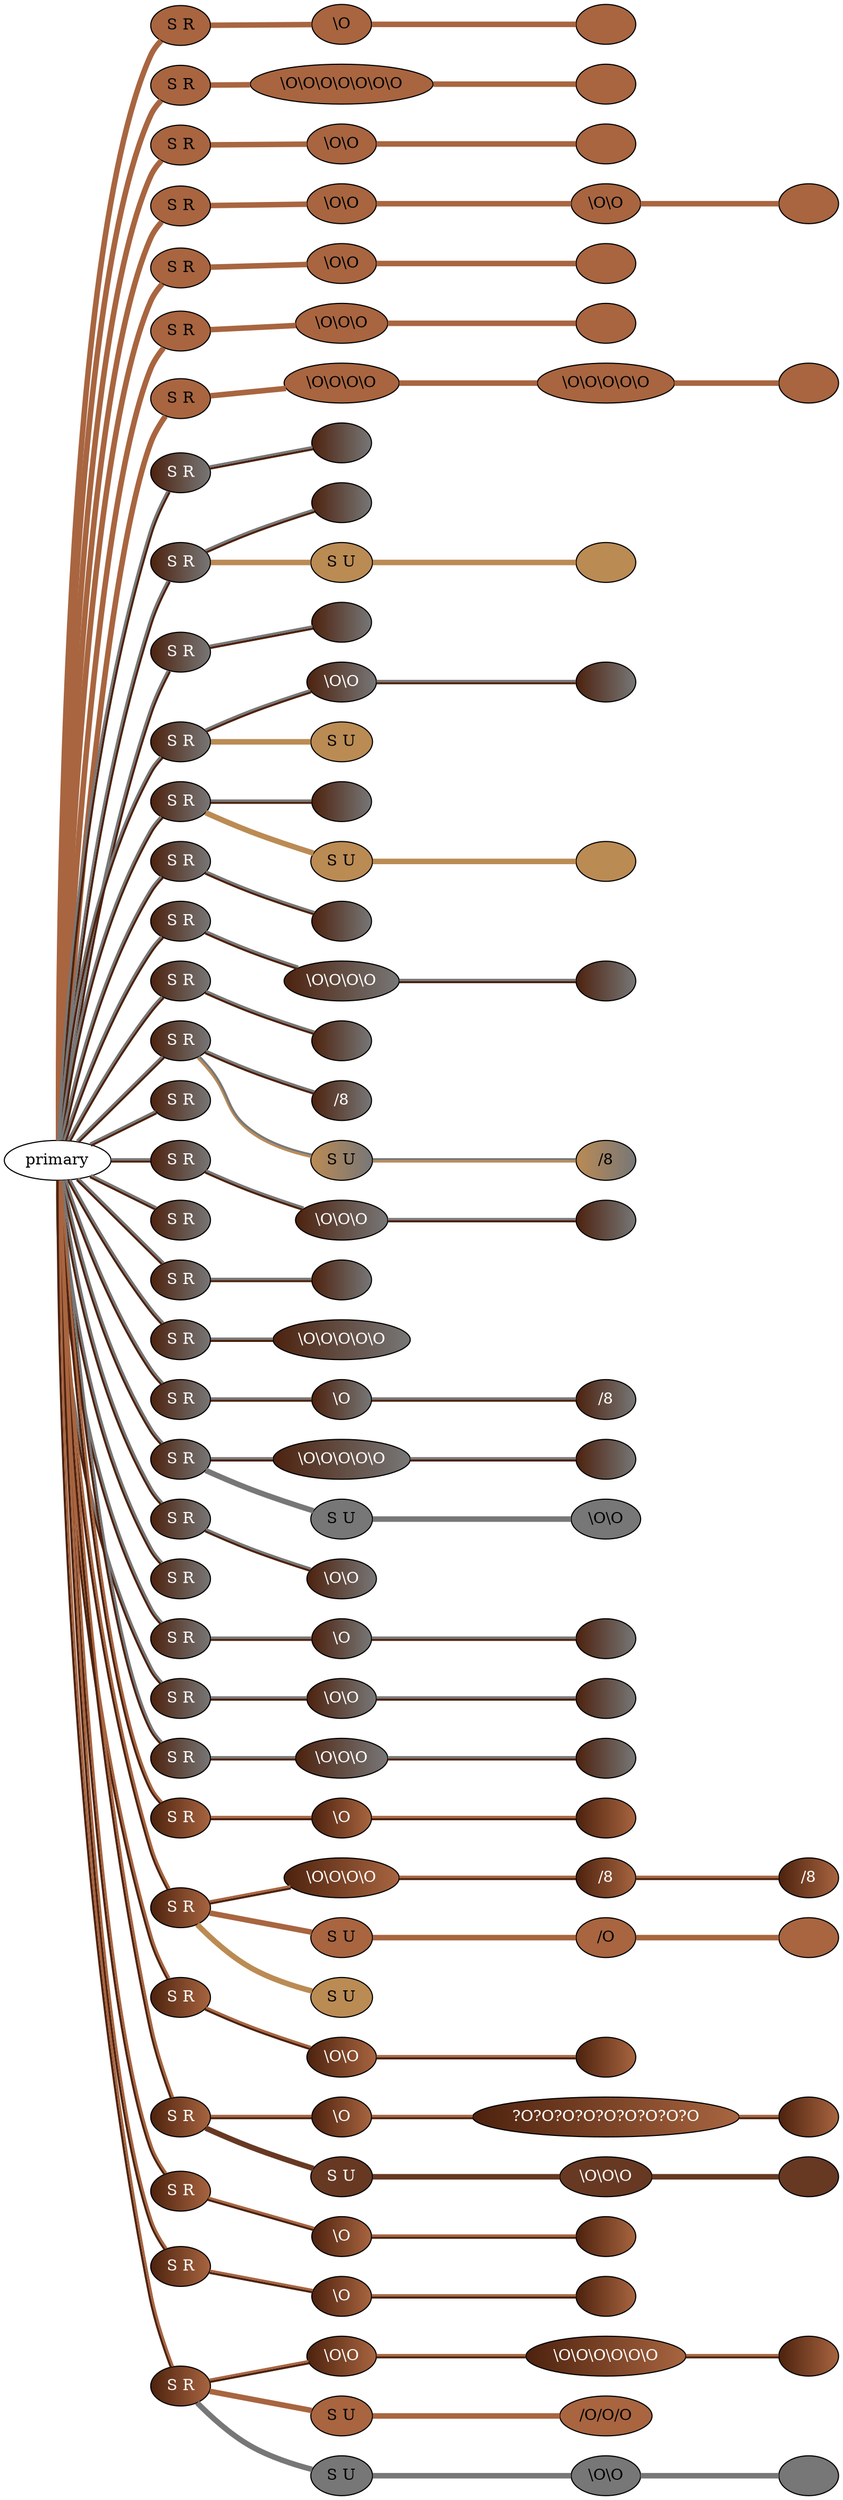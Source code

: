 graph {
 graph [rankdir=LR]
"1" [qtype="pendant_node", pendant_colors="#A86540", pendant_ply="S", pendant_attach="R", pendant_length="28.5", label="S R", style=filled, fillcolor="#A86540", fontcolor="#000000"]
"primary" -- "1" [qtype="pendant_link",penwidth=5,color="#A86540"]
"1:0" [qtype="knot_node", knot_value="1", knot_type="S", knot_position="9.0", knot_spin="Z", label="\\O", style=filled, fillcolor="#A86540" , fontcolor="#000000"]
"1" -- "1:0" [qtype="knot_link",penwidth=5,color="#A86540"]
"1:1" [qtype="knot_node", knot_value="5", knot_type="L^", knot_position="16.5", knot_spin="S", label="", style=filled, fillcolor="#A86540" , fontcolor="#000000"]
"1:0" -- "1:1" [qtype="knot_link",penwidth=5,color="#A86540"]
"2" [qtype="pendant_node", pendant_colors="#A86540", pendant_ply="S", pendant_attach="R", pendant_length="37.5", label="S R", style=filled, fillcolor="#A86540", fontcolor="#000000"]
"primary" -- "2" [qtype="pendant_link",penwidth=5,color="#A86540"]
"2:0" [qtype="knot_node", knot_value="7", knot_type="S", knot_position="9.0", knot_spin="Z", label="\\O\\O\\O\\O\\O\\O\\O", style=filled, fillcolor="#A86540" , fontcolor="#000000"]
"2" -- "2:0" [qtype="knot_link",penwidth=5,color="#A86540"]
"2:1" [qtype="knot_node", knot_value="4", knot_type="L^", knot_position="14.5", knot_spin="S", label="", style=filled, fillcolor="#A86540" , fontcolor="#000000"]
"2:0" -- "2:1" [qtype="knot_link",penwidth=5,color="#A86540"]
"3" [qtype="pendant_node", pendant_colors="#A86540", pendant_ply="S", pendant_attach="R", pendant_length="42.5", label="S R", style=filled, fillcolor="#A86540", fontcolor="#000000"]
"primary" -- "3" [qtype="pendant_link",penwidth=5,color="#A86540"]
"3:0" [qtype="knot_node", knot_value="2", knot_type="S", knot_position="9.5", knot_spin="Z", label="\\O\\O", style=filled, fillcolor="#A86540" , fontcolor="#000000"]
"3" -- "3:0" [qtype="knot_link",penwidth=5,color="#A86540"]
"3:1" [qtype="knot_node", knot_value="6", knot_type="L^", knot_position="16.5", knot_spin="S", label="", style=filled, fillcolor="#A86540" , fontcolor="#000000"]
"3:0" -- "3:1" [qtype="knot_link",penwidth=5,color="#A86540"]
"4" [qtype="pendant_node", pendant_colors="#A86540", pendant_ply="S", pendant_attach="R", pendant_length="40.5", label="S R", style=filled, fillcolor="#A86540", fontcolor="#000000"]
"primary" -- "4" [qtype="pendant_link",penwidth=5,color="#A86540"]
"4:0" [qtype="knot_node", knot_value="2", knot_type="S", knot_position="3.5", knot_spin="Z", label="\\O\\O", style=filled, fillcolor="#A86540" , fontcolor="#000000"]
"4" -- "4:0" [qtype="knot_link",penwidth=5,color="#A86540"]
"4:1" [qtype="knot_node", knot_value="2", knot_type="S", knot_position="9.0", knot_spin="Z", label="\\O\\O", style=filled, fillcolor="#A86540" , fontcolor="#000000"]
"4:0" -- "4:1" [qtype="knot_link",penwidth=5,color="#A86540"]
"4:2" [qtype="knot_node", knot_value="5", knot_type="L^", knot_position="14.5", knot_spin="S", label="", style=filled, fillcolor="#A86540" , fontcolor="#000000"]
"4:1" -- "4:2" [qtype="knot_link",penwidth=5,color="#A86540"]
"5" [qtype="pendant_node", pendant_colors="#A86540", pendant_ply="S", pendant_attach="R", pendant_length="37.0", label="S R", style=filled, fillcolor="#A86540", fontcolor="#000000"]
"primary" -- "5" [qtype="pendant_link",penwidth=5,color="#A86540"]
"5:0" [qtype="knot_node", knot_value="2", knot_type="S", knot_position="9.0", knot_spin="Z", label="\\O\\O", style=filled, fillcolor="#A86540" , fontcolor="#000000"]
"5" -- "5:0" [qtype="knot_link",penwidth=5,color="#A86540"]
"5:1" [qtype="knot_node", knot_value="5", knot_type="L^", knot_position="16.0", knot_spin="S", label="", style=filled, fillcolor="#A86540" , fontcolor="#000000"]
"5:0" -- "5:1" [qtype="knot_link",penwidth=5,color="#A86540"]
"6" [qtype="pendant_node", pendant_colors="#A86540", pendant_ply="S", pendant_attach="R", pendant_length="46.0", label="S R", style=filled, fillcolor="#A86540", fontcolor="#000000"]
"primary" -- "6" [qtype="pendant_link",penwidth=5,color="#A86540"]
"6:0" [qtype="knot_node", knot_value="3", knot_type="S", knot_position="9.5", knot_spin="Z", label="\\O\\O\\O", style=filled, fillcolor="#A86540" , fontcolor="#000000"]
"6" -- "6:0" [qtype="knot_link",penwidth=5,color="#A86540"]
"6:1" [qtype="knot_node", knot_value="2", knot_type="L^", knot_position="16.0", knot_spin="S", label="", style=filled, fillcolor="#A86540" , fontcolor="#000000"]
"6:0" -- "6:1" [qtype="knot_link",penwidth=5,color="#A86540"]
"T1" [qtype="pendant_node", pendant_colors="#A86540", pendant_ply="S", pendant_attach="R", pendant_length="32.0", label="S R", style=filled, fillcolor="#A86540", fontcolor="#000000"]
"primary" -- "T1" [qtype="pendant_link",penwidth=5,color="#A86540"]
"T1:0" [qtype="knot_node", knot_value="4", knot_type="S", knot_position="3.0", knot_spin="Z", label="\\O\\O\\O\\O", style=filled, fillcolor="#A86540" , fontcolor="#000000"]
"T1" -- "T1:0" [qtype="knot_link",penwidth=5,color="#A86540"]
"T1:1" [qtype="knot_node", knot_value="5", knot_type="S", knot_position="8.0", knot_spin="Z", label="\\O\\O\\O\\O\\O", style=filled, fillcolor="#A86540" , fontcolor="#000000"]
"T1:0" -- "T1:1" [qtype="knot_link",penwidth=5,color="#A86540"]
"T1:2" [qtype="knot_node", knot_value="4", knot_type="L^", knot_position="18.0", knot_spin="S", label="", style=filled, fillcolor="#A86540" , fontcolor="#000000"]
"T1:1" -- "T1:2" [qtype="knot_link",penwidth=5,color="#A86540"]
"7" [qtype="pendant_node", pendant_colors="#4D220E:#777777", pendant_ply="S", pendant_attach="R", pendant_length="36.5", label="S R", style=filled, fillcolor="#4D220E:#777777", fontcolor="#ffffff"]
"primary" -- "7" [qtype="pendant_link",penwidth=2,color="#4D220E:#777777"]
"7:0" [qtype="knot_node", knot_value="2", knot_type="L^", knot_position="14.5", knot_spin="S", label="", style=filled, fillcolor="#4D220E:#777777" , fontcolor="#ffffff"]
"7" -- "7:0" [qtype="knot_link",penwidth=2,color="#4D220E:#777777"]
"8" [qtype="pendant_node", pendant_colors="#4D220E:#777777", pendant_ply="S", pendant_attach="R", pendant_length="34.5", label="S R", style=filled, fillcolor="#4D220E:#777777", fontcolor="#ffffff"]
"primary" -- "8" [qtype="pendant_link",penwidth=2,color="#4D220E:#777777"]
"8:0" [qtype="knot_node", knot_value="6", knot_type="L^", knot_position="14.5", knot_spin="S", label="", style=filled, fillcolor="#4D220E:#777777" , fontcolor="#ffffff"]
"8" -- "8:0" [qtype="knot_link",penwidth=2,color="#4D220E:#777777"]
"8s1" [qtype="pendant_node", pendant_colors="#BB8B54", pendant_ply="S", pendant_attach="U", pendant_length="14.5", label="S U", style=filled, fillcolor="#BB8B54", fontcolor="#000000"]
"8" -- "8s1" [qtype="pendant_link",penwidth=5,color="#BB8B54"]
"8s1:0" [qtype="knot_node", knot_value="3", knot_type="L^", knot_position="6.0", knot_spin="S", label="", style=filled, fillcolor="#BB8B54" , fontcolor="#000000"]
"8s1" -- "8s1:0" [qtype="knot_link",penwidth=5,color="#BB8B54"]
"9" [qtype="pendant_node", pendant_colors="#4D220E:#777777", pendant_ply="S", pendant_attach="R", pendant_length="37.0", label="S R", style=filled, fillcolor="#4D220E:#777777", fontcolor="#ffffff"]
"primary" -- "9" [qtype="pendant_link",penwidth=2,color="#4D220E:#777777"]
"9:0" [qtype="knot_node", knot_value="5", knot_type="L^", knot_position="15.0", knot_spin="S", label="", style=filled, fillcolor="#4D220E:#777777" , fontcolor="#ffffff"]
"9" -- "9:0" [qtype="knot_link",penwidth=2,color="#4D220E:#777777"]
"10" [qtype="pendant_node", pendant_colors="#4D220E:#777777", pendant_ply="S", pendant_attach="R", pendant_length="36.0", label="S R", style=filled, fillcolor="#4D220E:#777777", fontcolor="#ffffff"]
"primary" -- "10" [qtype="pendant_link",penwidth=2,color="#4D220E:#777777"]
"10:0" [qtype="knot_node", knot_value="2", knot_type="S", knot_position="7.5", knot_spin="Z", label="\\O\\O", style=filled, fillcolor="#4D220E:#777777" , fontcolor="#ffffff"]
"10" -- "10:0" [qtype="knot_link",penwidth=2,color="#4D220E:#777777"]
"10:1" [qtype="knot_node", knot_value="3", knot_type="L^", knot_position="15.0", knot_spin="S", label="", style=filled, fillcolor="#4D220E:#777777" , fontcolor="#ffffff"]
"10:0" -- "10:1" [qtype="knot_link",penwidth=2,color="#4D220E:#777777"]
"10s1" [qtype="pendant_node", pendant_colors="#BB8B54", pendant_ply="S", pendant_attach="U", pendant_length="13.0", label="S U", style=filled, fillcolor="#BB8B54", fontcolor="#000000"]
"10" -- "10s1" [qtype="pendant_link",penwidth=5,color="#BB8B54"]
"11" [qtype="pendant_node", pendant_colors="#4D220E:#777777", pendant_ply="S", pendant_attach="R", pendant_length="26.5", label="S R", style=filled, fillcolor="#4D220E:#777777", fontcolor="#ffffff"]
"primary" -- "11" [qtype="pendant_link",penwidth=2,color="#4D220E:#777777"]
"11:0" [qtype="knot_node", knot_value="6", knot_type="L^", knot_position="16.5", knot_spin="S", label="", style=filled, fillcolor="#4D220E:#777777" , fontcolor="#ffffff"]
"11" -- "11:0" [qtype="knot_link",penwidth=2,color="#4D220E:#777777"]
"11s1" [qtype="pendant_node", pendant_colors="#BB8B54", pendant_ply="S", pendant_attach="U", pendant_length="14.5", label="S U", style=filled, fillcolor="#BB8B54", fontcolor="#000000"]
"11" -- "11s1" [qtype="pendant_link",penwidth=5,color="#BB8B54"]
"11s1:0" [qtype="knot_node", knot_value="2", knot_type="L^", knot_position="7.5", knot_spin="S", label="", style=filled, fillcolor="#BB8B54" , fontcolor="#000000"]
"11s1" -- "11s1:0" [qtype="knot_link",penwidth=5,color="#BB8B54"]
"12" [qtype="pendant_node", pendant_colors="#4D220E:#777777", pendant_ply="S", pendant_attach="R", pendant_length="35.5", label="S R", style=filled, fillcolor="#4D220E:#777777", fontcolor="#ffffff"]
"primary" -- "12" [qtype="pendant_link",penwidth=2,color="#4D220E:#777777"]
"12:0" [qtype="knot_node", knot_value="5", knot_type="L^", knot_position="16.5", knot_spin="S", label="", style=filled, fillcolor="#4D220E:#777777" , fontcolor="#ffffff"]
"12" -- "12:0" [qtype="knot_link",penwidth=2,color="#4D220E:#777777"]
"T2" [qtype="pendant_node", pendant_colors="#4D220E:#777777", pendant_ply="S", pendant_attach="R", pendant_length="24.0", label="S R", style=filled, fillcolor="#4D220E:#777777", fontcolor="#ffffff"]
"primary" -- "T2" [qtype="pendant_link",penwidth=2,color="#4D220E:#777777"]
"T2:0" [qtype="knot_node", knot_value="4", knot_type="S", knot_position="8.5", knot_spin="Z", label="\\O\\O\\O\\O", style=filled, fillcolor="#4D220E:#777777" , fontcolor="#ffffff"]
"T2" -- "T2:0" [qtype="knot_link",penwidth=2,color="#4D220E:#777777"]
"T2:1" [qtype="knot_node", knot_value="9", knot_type="L^", knot_position="15.0", knot_spin="S", label="", style=filled, fillcolor="#4D220E:#777777" , fontcolor="#ffffff"]
"T2:0" -- "T2:1" [qtype="knot_link",penwidth=2,color="#4D220E:#777777"]
"13" [qtype="pendant_node", pendant_colors="#4D220E:#777777", pendant_ply="S", pendant_attach="R", pendant_length="38.0", label="S R", style=filled, fillcolor="#4D220E:#777777", fontcolor="#ffffff"]
"primary" -- "13" [qtype="pendant_link",penwidth=2,color="#4D220E:#777777"]
"13:0" [qtype="knot_node", knot_value="2", knot_type="L^", knot_position="17.0", knot_spin="S", label="", style=filled, fillcolor="#4D220E:#777777" , fontcolor="#ffffff"]
"13" -- "13:0" [qtype="knot_link",penwidth=2,color="#4D220E:#777777"]
"14" [qtype="pendant_node", pendant_colors="#4D220E:#777777", pendant_ply="S", pendant_attach="R", pendant_length="39.5", label="S R", style=filled, fillcolor="#4D220E:#777777", fontcolor="#ffffff"]
"primary" -- "14" [qtype="pendant_link",penwidth=2,color="#4D220E:#777777"]
"14:0" [qtype="knot_node", knot_value="1", knot_type="E", knot_position="17.0", knot_spin="S", label="/8", style=filled, fillcolor="#4D220E:#777777" , fontcolor="#ffffff"]
"14" -- "14:0" [qtype="knot_link",penwidth=2,color="#4D220E:#777777"]
"14s1" [qtype="pendant_node", pendant_colors="#BB8B54:#777777", pendant_ply="S", pendant_attach="U", pendant_length="8.0", label="S U", style=filled, fillcolor="#BB8B54:#777777", fontcolor="#000000"]
"14" -- "14s1" [qtype="pendant_link",penwidth=2,color="#BB8B54:#777777"]
"14s1:0" [qtype="knot_node", knot_value="1", knot_type="E", knot_position="3.0", knot_spin="S", label="/8", style=filled, fillcolor="#BB8B54:#777777" , fontcolor="#000000"]
"14s1" -- "14s1:0" [qtype="knot_link",penwidth=2,color="#BB8B54:#777777"]
"15" [qtype="pendant_node", pendant_colors="#4D220E:#777777", pendant_ply="S", pendant_attach="R", pendant_length="34.0", label="S R", style=filled, fillcolor="#4D220E:#777777", fontcolor="#ffffff"]
"primary" -- "15" [qtype="pendant_link",penwidth=2,color="#4D220E:#777777"]
"16" [qtype="pendant_node", pendant_colors="#4D220E:#777777", pendant_ply="S", pendant_attach="R", pendant_length="29.5", label="S R", style=filled, fillcolor="#4D220E:#777777", fontcolor="#ffffff"]
"primary" -- "16" [qtype="pendant_link",penwidth=2,color="#4D220E:#777777"]
"16:0" [qtype="knot_node", knot_value="3", knot_type="S", knot_position="7.0", knot_spin="Z", label="\\O\\O\\O", style=filled, fillcolor="#4D220E:#777777" , fontcolor="#ffffff"]
"16" -- "16:0" [qtype="knot_link",penwidth=2,color="#4D220E:#777777"]
"16:1" [qtype="knot_node", knot_value="8", knot_type="L^", knot_position="17.5", knot_spin="S", label="", style=filled, fillcolor="#4D220E:#777777" , fontcolor="#ffffff"]
"16:0" -- "16:1" [qtype="knot_link",penwidth=2,color="#4D220E:#777777"]
"17" [qtype="pendant_node", pendant_colors="#4D220E:#777777", pendant_ply="S", pendant_attach="R", pendant_length="17.0", label="S R", style=filled, fillcolor="#4D220E:#777777", fontcolor="#ffffff"]
"primary" -- "17" [qtype="pendant_link",penwidth=2,color="#4D220E:#777777"]
"18" [qtype="pendant_node", pendant_colors="#4D220E:#777777", pendant_ply="S", pendant_attach="R", pendant_length="34.0", label="S R", style=filled, fillcolor="#4D220E:#777777", fontcolor="#ffffff"]
"primary" -- "18" [qtype="pendant_link",penwidth=2,color="#4D220E:#777777"]
"18:0" [qtype="knot_node", knot_value="3", knot_type="L^", knot_position="17.0", knot_spin="S", label="", style=filled, fillcolor="#4D220E:#777777" , fontcolor="#ffffff"]
"18" -- "18:0" [qtype="knot_link",penwidth=2,color="#4D220E:#777777"]
"T3" [qtype="pendant_node", pendant_colors="#4D220E:#777777", pendant_ply="S", pendant_attach="R", pendant_length="20.0", label="S R", style=filled, fillcolor="#4D220E:#777777", fontcolor="#ffffff"]
"primary" -- "T3" [qtype="pendant_link",penwidth=2,color="#4D220E:#777777"]
"T3:0" [qtype="knot_node", knot_value="5", knot_type="S", knot_position="8.0", knot_spin="Z", label="\\O\\O\\O\\O\\O", style=filled, fillcolor="#4D220E:#777777" , fontcolor="#ffffff"]
"T3" -- "T3:0" [qtype="knot_link",penwidth=2,color="#4D220E:#777777"]
"19" [qtype="pendant_node", pendant_colors="#4D220E:#777777", pendant_ply="S", pendant_attach="R", pendant_length="36.5", label="S R", style=filled, fillcolor="#4D220E:#777777", fontcolor="#ffffff"]
"primary" -- "19" [qtype="pendant_link",penwidth=2,color="#4D220E:#777777"]
"19:0" [qtype="knot_node", knot_value="1", knot_type="S", knot_position="7.0", knot_spin="Z", label="\\O", style=filled, fillcolor="#4D220E:#777777" , fontcolor="#ffffff"]
"19" -- "19:0" [qtype="knot_link",penwidth=2,color="#4D220E:#777777"]
"19:1" [qtype="knot_node", knot_value="1", knot_type="E", knot_position="17.0", knot_spin="S", label="/8", style=filled, fillcolor="#4D220E:#777777" , fontcolor="#ffffff"]
"19:0" -- "19:1" [qtype="knot_link",penwidth=2,color="#4D220E:#777777"]
"20" [qtype="pendant_node", pendant_colors="#4D220E:#777777", pendant_ply="S", pendant_attach="R", pendant_length="17.0", label="S R", style=filled, fillcolor="#4D220E:#777777", fontcolor="#ffffff"]
"primary" -- "20" [qtype="pendant_link",penwidth=2,color="#4D220E:#777777"]
"20:0" [qtype="knot_node", knot_value="5", knot_type="S", knot_position="7.0", knot_spin="Z", label="\\O\\O\\O\\O\\O", style=filled, fillcolor="#4D220E:#777777" , fontcolor="#ffffff"]
"20" -- "20:0" [qtype="knot_link",penwidth=2,color="#4D220E:#777777"]
"20:1" [qtype="knot_node", knot_value="5", knot_type="L^", knot_position="17.0", knot_spin="S", label="", style=filled, fillcolor="#4D220E:#777777" , fontcolor="#ffffff"]
"20:0" -- "20:1" [qtype="knot_link",penwidth=2,color="#4D220E:#777777"]
"20s1" [qtype="pendant_node", pendant_colors="#777777", pendant_ply="S", pendant_attach="U", pendant_length="17.5", label="S U", style=filled, fillcolor="#777777", fontcolor="#000000"]
"20" -- "20s1" [qtype="pendant_link",penwidth=5,color="#777777"]
"20s1:0" [qtype="knot_node", knot_value="2", knot_type="S", knot_position="2.0", knot_spin="Z", label="\\O\\O", style=filled, fillcolor="#777777" , fontcolor="#000000"]
"20s1" -- "20s1:0" [qtype="knot_link",penwidth=5,color="#777777"]
"21" [qtype="pendant_node", pendant_colors="#4D220E:#777777", pendant_ply="S", pendant_attach="R", pendant_length="16.0", label="S R", style=filled, fillcolor="#4D220E:#777777", fontcolor="#ffffff"]
"primary" -- "21" [qtype="pendant_link",penwidth=2,color="#4D220E:#777777"]
"21:0" [qtype="knot_node", knot_value="2", knot_type="S", knot_position="7.5", knot_spin="Z", label="\\O\\O", style=filled, fillcolor="#4D220E:#777777" , fontcolor="#ffffff"]
"21" -- "21:0" [qtype="knot_link",penwidth=2,color="#4D220E:#777777"]
"22" [qtype="pendant_node", pendant_colors="#4D220E:#777777", pendant_ply="S", pendant_attach="R", pendant_length="0.0", label="S R", style=filled, fillcolor="#4D220E:#777777", fontcolor="#ffffff"]
"primary" -- "22" [qtype="pendant_link",penwidth=2,color="#4D220E:#777777"]
"23" [qtype="pendant_node", pendant_colors="#4D220E:#777777", pendant_ply="S", pendant_attach="R", pendant_length="35.0", label="S R", style=filled, fillcolor="#4D220E:#777777", fontcolor="#ffffff"]
"primary" -- "23" [qtype="pendant_link",penwidth=2,color="#4D220E:#777777"]
"23:0" [qtype="knot_node", knot_value="1", knot_type="S", knot_position="8.0", knot_spin="Z", label="\\O", style=filled, fillcolor="#4D220E:#777777" , fontcolor="#ffffff"]
"23" -- "23:0" [qtype="knot_link",penwidth=2,color="#4D220E:#777777"]
"23:1" [qtype="knot_node", knot_value="5", knot_type="L^", knot_position="16.0", knot_spin="S", label="", style=filled, fillcolor="#4D220E:#777777" , fontcolor="#ffffff"]
"23:0" -- "23:1" [qtype="knot_link",penwidth=2,color="#4D220E:#777777"]
"24" [qtype="pendant_node", pendant_colors="#4D220E:#777777", pendant_ply="S", pendant_attach="R", pendant_length="32.0", label="S R", style=filled, fillcolor="#4D220E:#777777", fontcolor="#ffffff"]
"primary" -- "24" [qtype="pendant_link",penwidth=2,color="#4D220E:#777777"]
"24:0" [qtype="knot_node", knot_value="2", knot_type="S", knot_position="7.5", knot_spin="Z", label="\\O\\O", style=filled, fillcolor="#4D220E:#777777" , fontcolor="#ffffff"]
"24" -- "24:0" [qtype="knot_link",penwidth=2,color="#4D220E:#777777"]
"24:1" [qtype="knot_node", knot_value="6", knot_type="L^", knot_position="16.5", knot_spin="S", label="", style=filled, fillcolor="#4D220E:#777777" , fontcolor="#ffffff"]
"24:0" -- "24:1" [qtype="knot_link",penwidth=2,color="#4D220E:#777777"]
"T4" [qtype="pendant_node", pendant_colors="#4D220E:#777777", pendant_ply="S", pendant_attach="R", pendant_length="31.5", label="S R", style=filled, fillcolor="#4D220E:#777777", fontcolor="#ffffff"]
"primary" -- "T4" [qtype="pendant_link",penwidth=2,color="#4D220E:#777777"]
"T4:0" [qtype="knot_node", knot_value="3", knot_type="S", knot_position="3.5", knot_spin="Z", label="\\O\\O\\O", style=filled, fillcolor="#4D220E:#777777" , fontcolor="#ffffff"]
"T4" -- "T4:0" [qtype="knot_link",penwidth=2,color="#4D220E:#777777"]
"T4:1" [qtype="knot_node", knot_value="5", knot_type="L^", knot_position="21.5", knot_spin="S", label="", style=filled, fillcolor="#4D220E:#777777" , fontcolor="#ffffff"]
"T4:0" -- "T4:1" [qtype="knot_link",penwidth=2,color="#4D220E:#777777"]
"25" [qtype="pendant_node", pendant_colors="#4D220E:#A86540", pendant_ply="S", pendant_attach="R", pendant_length="30.0", label="S R", style=filled, fillcolor="#4D220E:#A86540", fontcolor="#ffffff"]
"primary" -- "25" [qtype="pendant_link",penwidth=2,color="#4D220E:#A86540"]
"25:0" [qtype="knot_node", knot_value="1", knot_type="S", knot_position="7.0", knot_spin="Z", label="\\O", style=filled, fillcolor="#4D220E:#A86540" , fontcolor="#ffffff"]
"25" -- "25:0" [qtype="knot_link",penwidth=2,color="#4D220E:#A86540"]
"25:1" [qtype="knot_node", knot_value="5", knot_type="L^", knot_position="15.0", knot_spin="S", label="", style=filled, fillcolor="#4D220E:#A86540" , fontcolor="#ffffff"]
"25:0" -- "25:1" [qtype="knot_link",penwidth=2,color="#4D220E:#A86540"]
"26" [qtype="pendant_node", pendant_colors="#4D220E:#A86540", pendant_ply="S", pendant_attach="R", pendant_length="23.0", label="S R", style=filled, fillcolor="#4D220E:#A86540", fontcolor="#ffffff"]
"primary" -- "26" [qtype="pendant_link",penwidth=2,color="#4D220E:#A86540"]
"26:0" [qtype="knot_node", knot_value="4", knot_type="S", knot_position="6.0", knot_spin="Z", label="\\O\\O\\O\\O", style=filled, fillcolor="#4D220E:#A86540" , fontcolor="#ffffff"]
"26" -- "26:0" [qtype="knot_link",penwidth=2,color="#4D220E:#A86540"]
"26:1" [qtype="knot_node", knot_value="1", knot_type="E", knot_position="12.0", knot_spin="S", label="/8", style=filled, fillcolor="#4D220E:#A86540" , fontcolor="#ffffff"]
"26:0" -- "26:1" [qtype="knot_link",penwidth=2,color="#4D220E:#A86540"]
"26:2" [qtype="knot_node", knot_value="1", knot_type="E", knot_position="16.0", knot_spin="S", label="/8", style=filled, fillcolor="#4D220E:#A86540" , fontcolor="#ffffff"]
"26:1" -- "26:2" [qtype="knot_link",penwidth=2,color="#4D220E:#A86540"]
"26s1" [qtype="pendant_node", pendant_colors="#A86540", pendant_ply="S", pendant_attach="U", pendant_length="19.5", label="S U", style=filled, fillcolor="#A86540", fontcolor="#000000"]
"26" -- "26s1" [qtype="pendant_link",penwidth=5,color="#A86540"]
"26s1:0" [qtype="knot_node", knot_value="1", knot_type="S", knot_position="1.5", knot_spin="S", label="/O", style=filled, fillcolor="#A86540" , fontcolor="#000000"]
"26s1" -- "26s1:0" [qtype="knot_link",penwidth=5,color="#A86540"]
"26s1:1" [qtype="knot_node", knot_value="2", knot_type="L^", knot_position="8.5", knot_spin="S", label="", style=filled, fillcolor="#A86540" , fontcolor="#000000"]
"26s1:0" -- "26s1:1" [qtype="knot_link",penwidth=5,color="#A86540"]
"26s2" [qtype="pendant_node", pendant_colors="#BB8B54", pendant_ply="S", pendant_attach="U", pendant_length="0.5", label="S U", style=filled, fillcolor="#BB8B54", fontcolor="#000000"]
"26" -- "26s2" [qtype="pendant_link",penwidth=5,color="#BB8B54"]
"27" [qtype="pendant_node", pendant_colors="#4D220E:#A86540", pendant_ply="S", pendant_attach="R", pendant_length="29.0", label="S R", style=filled, fillcolor="#4D220E:#A86540", fontcolor="#ffffff"]
"primary" -- "27" [qtype="pendant_link",penwidth=2,color="#4D220E:#A86540"]
"27:0" [qtype="knot_node", knot_value="2", knot_type="S", knot_position="5.5", knot_spin="Z", label="\\O\\O", style=filled, fillcolor="#4D220E:#A86540" , fontcolor="#ffffff"]
"27" -- "27:0" [qtype="knot_link",penwidth=2,color="#4D220E:#A86540"]
"27:1" [qtype="knot_node", knot_value="6", knot_type="L^", knot_position="11.0", knot_spin="S", label="", style=filled, fillcolor="#4D220E:#A86540" , fontcolor="#ffffff"]
"27:0" -- "27:1" [qtype="knot_link",penwidth=2,color="#4D220E:#A86540"]
"28" [qtype="pendant_node", pendant_colors="#4D220E:#A86540", pendant_ply="S", pendant_attach="R", pendant_length="20.0", label="S R", style=filled, fillcolor="#4D220E:#A86540", fontcolor="#ffffff"]
"primary" -- "28" [qtype="pendant_link",penwidth=2,color="#4D220E:#A86540"]
"28:0" [qtype="knot_node", knot_value="1", knot_type="S", knot_position="1.5", knot_spin="Z", label="\\O", style=filled, fillcolor="#4D220E:#A86540" , fontcolor="#ffffff"]
"28" -- "28:0" [qtype="knot_link",penwidth=2,color="#4D220E:#A86540"]
"28:1" [qtype="knot_node", knot_value="9", knot_type="S", knot_position="6.5", knot_spin="ZZZZZZZSS", label="?O?O?O?O?O?O?O?O?O", style=filled, fillcolor="#4D220E:#A86540" , fontcolor="#ffffff"]
"28:0" -- "28:1" [qtype="knot_link",penwidth=2,color="#4D220E:#A86540"]
"28:2" [qtype="knot_node", knot_value="4", knot_type="L^", knot_position="12.0", knot_spin="S", label="", style=filled, fillcolor="#4D220E:#A86540" , fontcolor="#ffffff"]
"28:1" -- "28:2" [qtype="knot_link",penwidth=2,color="#4D220E:#A86540"]
"28s1" [qtype="pendant_node", pendant_colors="#673923", pendant_ply="S", pendant_attach="U", pendant_length="18.0", label="S U", style=filled, fillcolor="#673923", fontcolor="#ffffff"]
"28" -- "28s1" [qtype="pendant_link",penwidth=5,color="#673923"]
"28s1:0" [qtype="knot_node", knot_value="3", knot_type="S", knot_position="1.0", knot_spin="Z", label="\\O\\O\\O", style=filled, fillcolor="#673923" , fontcolor="#ffffff"]
"28s1" -- "28s1:0" [qtype="knot_link",penwidth=5,color="#673923"]
"28s1:1" [qtype="knot_node", knot_value="2", knot_type="L^", knot_position="7.5", knot_spin="S", label="", style=filled, fillcolor="#673923" , fontcolor="#ffffff"]
"28s1:0" -- "28s1:1" [qtype="knot_link",penwidth=5,color="#673923"]
"29" [qtype="pendant_node", pendant_colors="#4D220E:#A86540", pendant_ply="S", pendant_attach="R", pendant_length="29.5", label="S R", style=filled, fillcolor="#4D220E:#A86540", fontcolor="#ffffff"]
"primary" -- "29" [qtype="pendant_link",penwidth=2,color="#4D220E:#A86540"]
"29:0" [qtype="knot_node", knot_value="1", knot_type="S", knot_position="6.0", knot_spin="Z", label="\\O", style=filled, fillcolor="#4D220E:#A86540" , fontcolor="#ffffff"]
"29" -- "29:0" [qtype="knot_link",penwidth=2,color="#4D220E:#A86540"]
"29:1" [qtype="knot_node", knot_value="4", knot_type="L^", knot_position="13.5", knot_spin="S", label="", style=filled, fillcolor="#4D220E:#A86540" , fontcolor="#ffffff"]
"29:0" -- "29:1" [qtype="knot_link",penwidth=2,color="#4D220E:#A86540"]
"30" [qtype="pendant_node", pendant_colors="#4D220E:#A86540", pendant_ply="S", pendant_attach="R", pendant_length="28.5", label="S R", style=filled, fillcolor="#4D220E:#A86540", fontcolor="#ffffff"]
"primary" -- "30" [qtype="pendant_link",penwidth=2,color="#4D220E:#A86540"]
"30:0" [qtype="knot_node", knot_value="1", knot_type="S", knot_position="5.0", knot_spin="Z", label="\\O", style=filled, fillcolor="#4D220E:#A86540" , fontcolor="#ffffff"]
"30" -- "30:0" [qtype="knot_link",penwidth=2,color="#4D220E:#A86540"]
"30:1" [qtype="knot_node", knot_value="6", knot_type="L^", knot_position="12.5", knot_spin="S", label="", style=filled, fillcolor="#4D220E:#A86540" , fontcolor="#ffffff"]
"30:0" -- "30:1" [qtype="knot_link",penwidth=2,color="#4D220E:#A86540"]
"T5" [qtype="pendant_node", pendant_colors="#4D220E:#A86540", pendant_ply="S", pendant_attach="R", pendant_length="20.5", label="S R", style=filled, fillcolor="#4D220E:#A86540", fontcolor="#ffffff"]
"primary" -- "T5" [qtype="pendant_link",penwidth=2,color="#4D220E:#A86540"]
"T5:0" [qtype="knot_node", knot_value="2", knot_type="S", knot_position="2.0", knot_spin="Z", label="\\O\\O", style=filled, fillcolor="#4D220E:#A86540" , fontcolor="#ffffff"]
"T5" -- "T5:0" [qtype="knot_link",penwidth=2,color="#4D220E:#A86540"]
"T5:1" [qtype="knot_node", knot_value="6", knot_type="S", knot_position="6.5", knot_spin="Z", label="\\O\\O\\O\\O\\O\\O", style=filled, fillcolor="#4D220E:#A86540" , fontcolor="#ffffff"]
"T5:0" -- "T5:1" [qtype="knot_link",penwidth=2,color="#4D220E:#A86540"]
"T5:2" [qtype="knot_node", knot_value="4", knot_type="L^", knot_position="12.5", knot_spin="S", label="", style=filled, fillcolor="#4D220E:#A86540" , fontcolor="#ffffff"]
"T5:1" -- "T5:2" [qtype="knot_link",penwidth=2,color="#4D220E:#A86540"]
"T5s1" [qtype="pendant_node", pendant_colors="#A86540", pendant_ply="S", pendant_attach="U", pendant_length="2.5", label="S U", style=filled, fillcolor="#A86540", fontcolor="#000000"]
"T5" -- "T5s1" [qtype="pendant_link",penwidth=5,color="#A86540"]
"T5s1:0" [qtype="knot_node", knot_value="3", knot_type="S", knot_position="2.5", knot_spin="S", label="/O/O/O", style=filled, fillcolor="#A86540" , fontcolor="#000000"]
"T5s1" -- "T5s1:0" [qtype="knot_link",penwidth=5,color="#A86540"]
"T5s2" [qtype="pendant_node", pendant_colors="#777777", pendant_ply="S", pendant_attach="U", pendant_length="18.0", label="S U", style=filled, fillcolor="#777777", fontcolor="#000000"]
"T5" -- "T5s2" [qtype="pendant_link",penwidth=5,color="#777777"]
"T5s2:0" [qtype="knot_node", knot_value="2", knot_type="S", knot_position="2.0", knot_spin="Z", label="\\O\\O", style=filled, fillcolor="#777777" , fontcolor="#000000"]
"T5s2" -- "T5s2:0" [qtype="knot_link",penwidth=5,color="#777777"]
"T5s2:1" [qtype="knot_node", knot_value="4", knot_type="L^", knot_position="7.0", knot_spin="S", label="", style=filled, fillcolor="#777777" , fontcolor="#000000"]
"T5s2:0" -- "T5s2:1" [qtype="knot_link",penwidth=5,color="#777777"]
}
